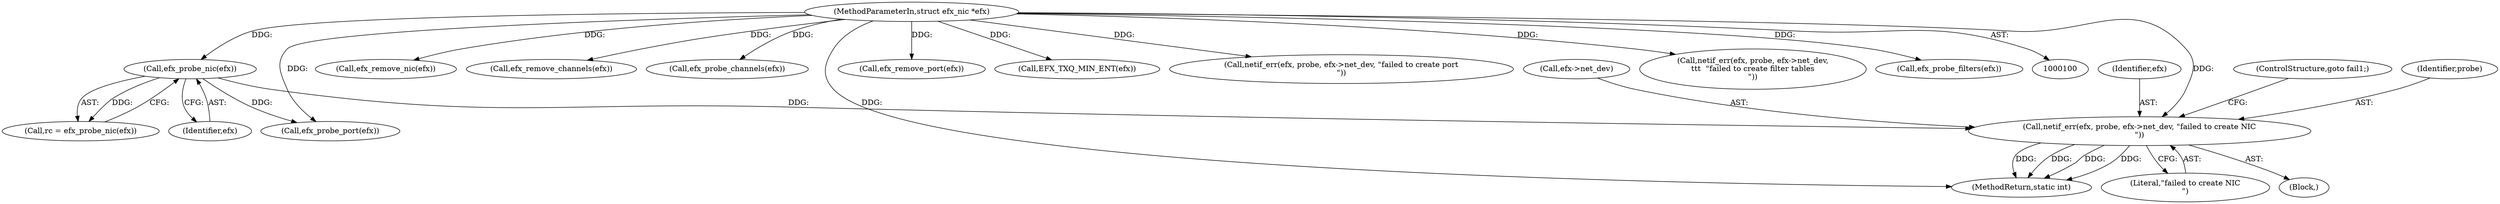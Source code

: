 digraph "0_linux_68cb695ccecf949d48949e72f8ce591fdaaa325c@pointer" {
"1000111" [label="(Call,netif_err(efx, probe, efx->net_dev, \"failed to create NIC\n\"))"];
"1000106" [label="(Call,efx_probe_nic(efx))"];
"1000101" [label="(MethodParameterIn,struct efx_nic *efx)"];
"1000111" [label="(Call,netif_err(efx, probe, efx->net_dev, \"failed to create NIC\n\"))"];
"1000190" [label="(Call,efx_remove_nic(efx))"];
"1000107" [label="(Identifier,efx)"];
"1000118" [label="(ControlStructure,goto fail1;)"];
"1000184" [label="(Call,efx_remove_channels(efx))"];
"1000161" [label="(Call,efx_probe_channels(efx))"];
"1000113" [label="(Identifier,probe)"];
"1000101" [label="(MethodParameterIn,struct efx_nic *efx)"];
"1000121" [label="(Call,efx_probe_port(efx))"];
"1000187" [label="(Call,efx_remove_port(efx))"];
"1000142" [label="(Call,EFX_TXQ_MIN_ENT(efx))"];
"1000126" [label="(Call,netif_err(efx, probe, efx->net_dev, \"failed to create port\n\"))"];
"1000114" [label="(Call,efx->net_dev)"];
"1000106" [label="(Call,efx_probe_nic(efx))"];
"1000195" [label="(MethodReturn,static int)"];
"1000104" [label="(Call,rc = efx_probe_nic(efx))"];
"1000173" [label="(Call,netif_err(efx, probe, efx->net_dev,\n\t\t\t  \"failed to create filter tables\n\"))"];
"1000117" [label="(Literal,\"failed to create NIC\n\")"];
"1000110" [label="(Block,)"];
"1000112" [label="(Identifier,efx)"];
"1000168" [label="(Call,efx_probe_filters(efx))"];
"1000111" -> "1000110"  [label="AST: "];
"1000111" -> "1000117"  [label="CFG: "];
"1000112" -> "1000111"  [label="AST: "];
"1000113" -> "1000111"  [label="AST: "];
"1000114" -> "1000111"  [label="AST: "];
"1000117" -> "1000111"  [label="AST: "];
"1000118" -> "1000111"  [label="CFG: "];
"1000111" -> "1000195"  [label="DDG: "];
"1000111" -> "1000195"  [label="DDG: "];
"1000111" -> "1000195"  [label="DDG: "];
"1000111" -> "1000195"  [label="DDG: "];
"1000106" -> "1000111"  [label="DDG: "];
"1000101" -> "1000111"  [label="DDG: "];
"1000106" -> "1000104"  [label="AST: "];
"1000106" -> "1000107"  [label="CFG: "];
"1000107" -> "1000106"  [label="AST: "];
"1000104" -> "1000106"  [label="CFG: "];
"1000106" -> "1000104"  [label="DDG: "];
"1000101" -> "1000106"  [label="DDG: "];
"1000106" -> "1000121"  [label="DDG: "];
"1000101" -> "1000100"  [label="AST: "];
"1000101" -> "1000195"  [label="DDG: "];
"1000101" -> "1000121"  [label="DDG: "];
"1000101" -> "1000126"  [label="DDG: "];
"1000101" -> "1000142"  [label="DDG: "];
"1000101" -> "1000161"  [label="DDG: "];
"1000101" -> "1000168"  [label="DDG: "];
"1000101" -> "1000173"  [label="DDG: "];
"1000101" -> "1000184"  [label="DDG: "];
"1000101" -> "1000187"  [label="DDG: "];
"1000101" -> "1000190"  [label="DDG: "];
}
